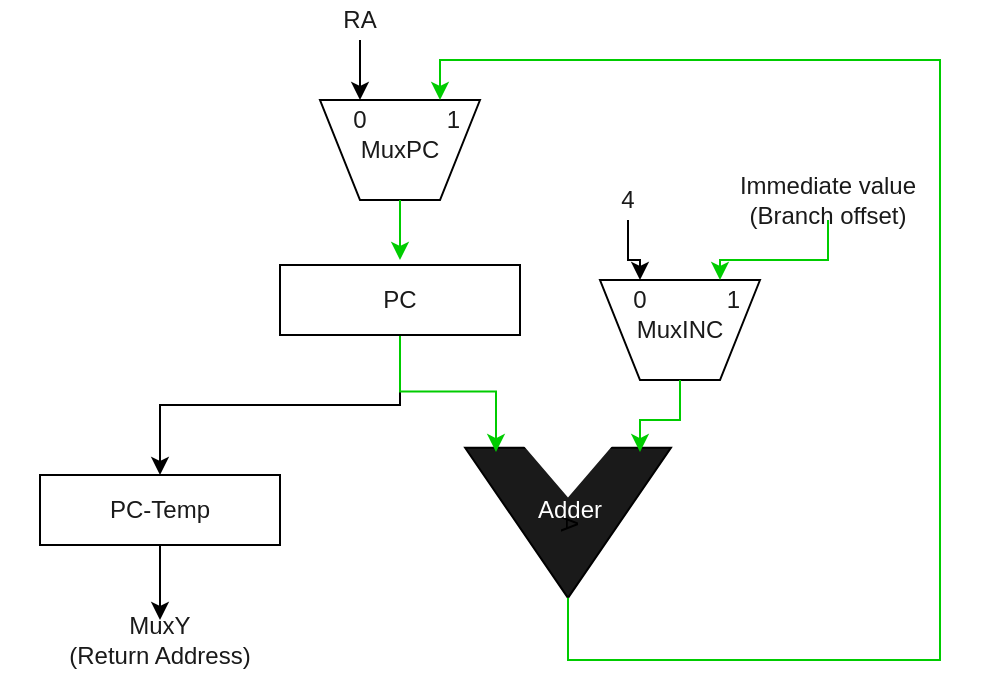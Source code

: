 <mxfile version="13.9.2" type="github">
  <diagram id="nfgbyhbLuX8dThEdEbZW" name="Page-1">
    <mxGraphModel dx="1038" dy="587" grid="1" gridSize="10" guides="1" tooltips="1" connect="1" arrows="1" fold="1" page="1" pageScale="1" pageWidth="827" pageHeight="1169" math="0" shadow="0">
      <root>
        <mxCell id="0" />
        <mxCell id="1" parent="0" />
        <mxCell id="PlhKzF1dePJYbplFn7f4-1" value="" style="group" vertex="1" connectable="0" parent="1">
          <mxGeometry x="364" y="230" width="100" height="90" as="geometry" />
        </mxCell>
        <mxCell id="PlhKzF1dePJYbplFn7f4-2" value="A" style="triangle;whiteSpace=wrap;html=1;rotation=90;fillColor=#1A1A1A;" vertex="1" parent="PlhKzF1dePJYbplFn7f4-1">
          <mxGeometry x="12.5" width="75" height="102.857" as="geometry" />
        </mxCell>
        <mxCell id="PlhKzF1dePJYbplFn7f4-3" value="" style="triangle;whiteSpace=wrap;html=1;rotation=90;strokeColor=#FFFFFF;" vertex="1" parent="PlhKzF1dePJYbplFn7f4-1">
          <mxGeometry x="31.25" y="-12.857" width="37.5" height="64.286" as="geometry" />
        </mxCell>
        <mxCell id="PlhKzF1dePJYbplFn7f4-4" value="Adder" style="text;html=1;strokeColor=none;fillColor=none;align=center;verticalAlign=middle;whiteSpace=wrap;rounded=0;fontColor=#FFFFFF;" vertex="1" parent="PlhKzF1dePJYbplFn7f4-1">
          <mxGeometry x="31.25" y="35" width="40" height="20" as="geometry" />
        </mxCell>
        <mxCell id="PlhKzF1dePJYbplFn7f4-22" style="edgeStyle=orthogonalEdgeStyle;rounded=0;orthogonalLoop=1;jettySize=auto;html=1;entryX=0.5;entryY=0;entryDx=0;entryDy=0;fontColor=#00CC00;" edge="1" parent="1" source="PlhKzF1dePJYbplFn7f4-8" target="PlhKzF1dePJYbplFn7f4-9">
          <mxGeometry relative="1" as="geometry" />
        </mxCell>
        <mxCell id="PlhKzF1dePJYbplFn7f4-26" style="edgeStyle=orthogonalEdgeStyle;rounded=0;orthogonalLoop=1;jettySize=auto;html=1;entryX=0.028;entryY=0.85;entryDx=0;entryDy=0;entryPerimeter=0;strokeColor=#00CC00;fontColor=#00CC00;" edge="1" parent="1" source="PlhKzF1dePJYbplFn7f4-8" target="PlhKzF1dePJYbplFn7f4-2">
          <mxGeometry relative="1" as="geometry" />
        </mxCell>
        <mxCell id="PlhKzF1dePJYbplFn7f4-8" value="PC" style="rounded=0;whiteSpace=wrap;html=1;fontColor=#1A1A1A;" vertex="1" parent="1">
          <mxGeometry x="270" y="152.5" width="120" height="35" as="geometry" />
        </mxCell>
        <mxCell id="PlhKzF1dePJYbplFn7f4-23" style="edgeStyle=orthogonalEdgeStyle;rounded=0;orthogonalLoop=1;jettySize=auto;html=1;entryX=0.5;entryY=0;entryDx=0;entryDy=0;fontColor=#00CC00;" edge="1" parent="1" source="PlhKzF1dePJYbplFn7f4-9" target="PlhKzF1dePJYbplFn7f4-16">
          <mxGeometry relative="1" as="geometry" />
        </mxCell>
        <mxCell id="PlhKzF1dePJYbplFn7f4-9" value="PC-Temp" style="rounded=0;whiteSpace=wrap;html=1;fontColor=#1A1A1A;" vertex="1" parent="1">
          <mxGeometry x="150" y="257.5" width="120" height="35" as="geometry" />
        </mxCell>
        <mxCell id="PlhKzF1dePJYbplFn7f4-12" value="" style="group" vertex="1" connectable="0" parent="1">
          <mxGeometry x="430" y="160" width="80" height="50" as="geometry" />
        </mxCell>
        <mxCell id="PlhKzF1dePJYbplFn7f4-5" value="&lt;font color=&quot;#1A1A1A&quot;&gt;MuxINC&lt;/font&gt;" style="shape=trapezoid;perimeter=trapezoidPerimeter;whiteSpace=wrap;html=1;fixedSize=1;fontColor=#FFFFFF;direction=west;" vertex="1" parent="PlhKzF1dePJYbplFn7f4-12">
          <mxGeometry width="80" height="50" as="geometry" />
        </mxCell>
        <mxCell id="PlhKzF1dePJYbplFn7f4-6" value="0&lt;font color=&quot;#1A1A1A&quot;&gt;0 &amp;nbsp; &amp;nbsp; &amp;nbsp; &amp;nbsp; &amp;nbsp;&amp;nbsp; 1&lt;br&gt;&lt;/font&gt;" style="text;html=1;strokeColor=none;fillColor=none;align=center;verticalAlign=middle;whiteSpace=wrap;rounded=0;fontColor=#FFFFFF;" vertex="1" parent="PlhKzF1dePJYbplFn7f4-12">
          <mxGeometry width="80" height="20" as="geometry" />
        </mxCell>
        <mxCell id="PlhKzF1dePJYbplFn7f4-13" value="" style="group" vertex="1" connectable="0" parent="1">
          <mxGeometry x="290" y="70" width="80" height="50" as="geometry" />
        </mxCell>
        <mxCell id="PlhKzF1dePJYbplFn7f4-14" value="&lt;font color=&quot;#1A1A1A&quot;&gt;MuxPC&lt;/font&gt;" style="shape=trapezoid;perimeter=trapezoidPerimeter;whiteSpace=wrap;html=1;fixedSize=1;fontColor=#FFFFFF;direction=west;" vertex="1" parent="PlhKzF1dePJYbplFn7f4-13">
          <mxGeometry width="80" height="50" as="geometry" />
        </mxCell>
        <mxCell id="PlhKzF1dePJYbplFn7f4-15" value="0&lt;font color=&quot;#1A1A1A&quot;&gt;0 &amp;nbsp; &amp;nbsp; &amp;nbsp; &amp;nbsp; &amp;nbsp;&amp;nbsp; 1&lt;br&gt;&lt;/font&gt;" style="text;html=1;strokeColor=none;fillColor=none;align=center;verticalAlign=middle;whiteSpace=wrap;rounded=0;fontColor=#FFFFFF;" vertex="1" parent="PlhKzF1dePJYbplFn7f4-13">
          <mxGeometry width="80" height="20" as="geometry" />
        </mxCell>
        <mxCell id="PlhKzF1dePJYbplFn7f4-16" value="&lt;div&gt;MuxY&lt;/div&gt;&lt;div&gt;(Return Address) &lt;br&gt;&lt;/div&gt;" style="text;html=1;strokeColor=none;fillColor=none;align=center;verticalAlign=middle;whiteSpace=wrap;rounded=0;fontColor=#1A1A1A;" vertex="1" parent="1">
          <mxGeometry x="130" y="330" width="160" height="20" as="geometry" />
        </mxCell>
        <mxCell id="PlhKzF1dePJYbplFn7f4-24" style="edgeStyle=orthogonalEdgeStyle;rounded=0;orthogonalLoop=1;jettySize=auto;html=1;entryX=0.25;entryY=0;entryDx=0;entryDy=0;fontColor=#00CC00;" edge="1" parent="1" source="PlhKzF1dePJYbplFn7f4-17" target="PlhKzF1dePJYbplFn7f4-15">
          <mxGeometry relative="1" as="geometry" />
        </mxCell>
        <mxCell id="PlhKzF1dePJYbplFn7f4-17" value="RA" style="text;html=1;strokeColor=none;fillColor=none;align=center;verticalAlign=middle;whiteSpace=wrap;rounded=0;fontColor=#1A1A1A;" vertex="1" parent="1">
          <mxGeometry x="290" y="20" width="40" height="20" as="geometry" />
        </mxCell>
        <mxCell id="PlhKzF1dePJYbplFn7f4-21" style="edgeStyle=orthogonalEdgeStyle;rounded=0;orthogonalLoop=1;jettySize=auto;html=1;entryX=0.25;entryY=0;entryDx=0;entryDy=0;fontColor=#00CC00;" edge="1" parent="1" source="PlhKzF1dePJYbplFn7f4-18" target="PlhKzF1dePJYbplFn7f4-6">
          <mxGeometry relative="1" as="geometry" />
        </mxCell>
        <mxCell id="PlhKzF1dePJYbplFn7f4-18" value="4" style="text;html=1;strokeColor=none;fillColor=none;align=center;verticalAlign=middle;whiteSpace=wrap;rounded=0;fontColor=#1A1A1A;" vertex="1" parent="1">
          <mxGeometry x="424" y="110" width="40" height="20" as="geometry" />
        </mxCell>
        <mxCell id="PlhKzF1dePJYbplFn7f4-20" style="edgeStyle=orthogonalEdgeStyle;rounded=0;orthogonalLoop=1;jettySize=auto;html=1;entryX=0.75;entryY=0;entryDx=0;entryDy=0;fontColor=#00CC00;strokeColor=#00CC00;" edge="1" parent="1" source="PlhKzF1dePJYbplFn7f4-19" target="PlhKzF1dePJYbplFn7f4-6">
          <mxGeometry relative="1" as="geometry" />
        </mxCell>
        <mxCell id="PlhKzF1dePJYbplFn7f4-19" value="&lt;div&gt;Immediate value&lt;/div&gt;&lt;div&gt;(Branch offset)&lt;br&gt;&lt;/div&gt;" style="text;html=1;strokeColor=none;fillColor=none;align=center;verticalAlign=middle;whiteSpace=wrap;rounded=0;fontColor=#1A1A1A;" vertex="1" parent="1">
          <mxGeometry x="464" y="110" width="160" height="20" as="geometry" />
        </mxCell>
        <mxCell id="PlhKzF1dePJYbplFn7f4-25" style="edgeStyle=orthogonalEdgeStyle;rounded=0;orthogonalLoop=1;jettySize=auto;html=1;fontColor=#00CC00;strokeColor=#00CC00;" edge="1" parent="1" source="PlhKzF1dePJYbplFn7f4-14">
          <mxGeometry relative="1" as="geometry">
            <mxPoint x="330" y="150" as="targetPoint" />
          </mxGeometry>
        </mxCell>
        <mxCell id="PlhKzF1dePJYbplFn7f4-27" style="edgeStyle=orthogonalEdgeStyle;rounded=0;orthogonalLoop=1;jettySize=auto;html=1;entryX=0.028;entryY=0.15;entryDx=0;entryDy=0;entryPerimeter=0;strokeColor=#00CC00;fontColor=#00CC00;" edge="1" parent="1" source="PlhKzF1dePJYbplFn7f4-5" target="PlhKzF1dePJYbplFn7f4-2">
          <mxGeometry relative="1" as="geometry" />
        </mxCell>
        <mxCell id="PlhKzF1dePJYbplFn7f4-28" style="edgeStyle=orthogonalEdgeStyle;rounded=0;orthogonalLoop=1;jettySize=auto;html=1;entryX=0.75;entryY=0;entryDx=0;entryDy=0;strokeColor=#00CC00;fontColor=#00CC00;exitX=1;exitY=0.5;exitDx=0;exitDy=0;" edge="1" parent="1" source="PlhKzF1dePJYbplFn7f4-2" target="PlhKzF1dePJYbplFn7f4-15">
          <mxGeometry relative="1" as="geometry">
            <Array as="points">
              <mxPoint x="414" y="350" />
              <mxPoint x="600" y="350" />
              <mxPoint x="600" y="50" />
              <mxPoint x="350" y="50" />
            </Array>
          </mxGeometry>
        </mxCell>
      </root>
    </mxGraphModel>
  </diagram>
</mxfile>
